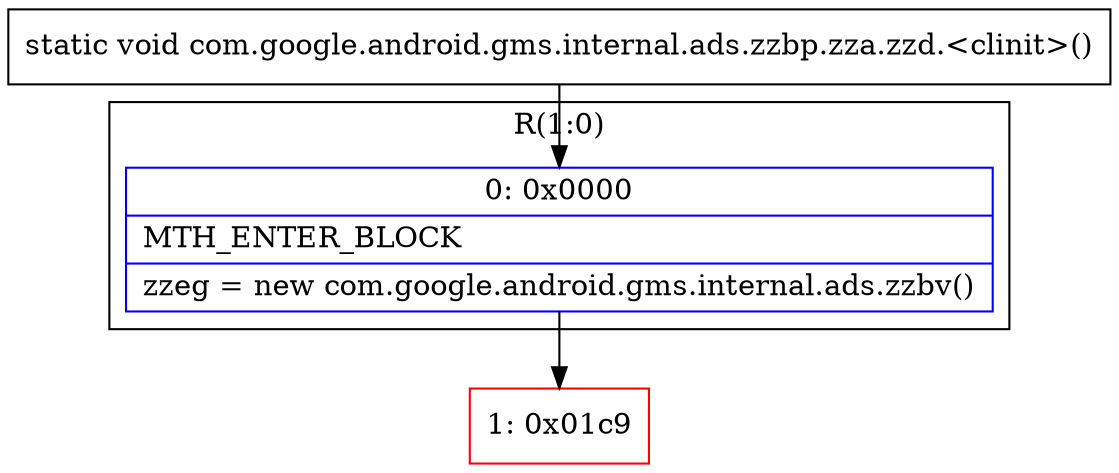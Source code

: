 digraph "CFG forcom.google.android.gms.internal.ads.zzbp.zza.zzd.\<clinit\>()V" {
subgraph cluster_Region_1740548006 {
label = "R(1:0)";
node [shape=record,color=blue];
Node_0 [shape=record,label="{0\:\ 0x0000|MTH_ENTER_BLOCK\l|zzeg = new com.google.android.gms.internal.ads.zzbv()\l}"];
}
Node_1 [shape=record,color=red,label="{1\:\ 0x01c9}"];
MethodNode[shape=record,label="{static void com.google.android.gms.internal.ads.zzbp.zza.zzd.\<clinit\>() }"];
MethodNode -> Node_0;
Node_0 -> Node_1;
}


